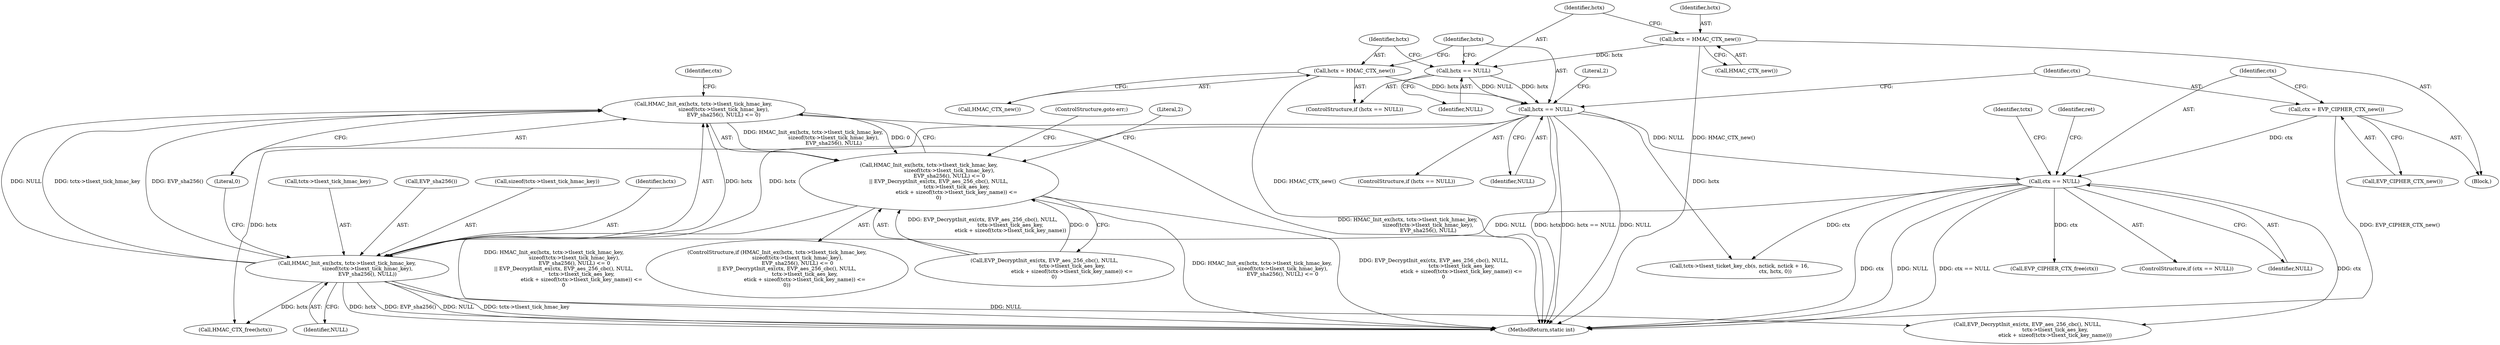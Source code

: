 digraph "0_openssl_e97763c92c655dcf4af2860b3abd2bc4c8a267f9@API" {
"1000232" [label="(Call,HMAC_Init_ex(hctx, tctx->tlsext_tick_hmac_key,\n                         sizeof(tctx->tlsext_tick_hmac_key),\n                         EVP_sha256(), NULL) <= 0)"];
"1000233" [label="(Call,HMAC_Init_ex(hctx, tctx->tlsext_tick_hmac_key,\n                         sizeof(tctx->tlsext_tick_hmac_key),\n                         EVP_sha256(), NULL))"];
"1000148" [label="(Call,hctx == NULL)"];
"1000141" [label="(Call,hctx == NULL)"];
"1000137" [label="(Call,hctx = HMAC_CTX_new())"];
"1000144" [label="(Call,hctx = HMAC_CTX_new())"];
"1000158" [label="(Call,ctx == NULL)"];
"1000154" [label="(Call,ctx = EVP_CIPHER_CTX_new())"];
"1000231" [label="(Call,HMAC_Init_ex(hctx, tctx->tlsext_tick_hmac_key,\n                         sizeof(tctx->tlsext_tick_hmac_key),\n                         EVP_sha256(), NULL) <= 0\n            || EVP_DecryptInit_ex(ctx, EVP_aes_256_cbc(), NULL,\n                                  tctx->tlsext_tick_aes_key,\n                                  etick + sizeof(tctx->tlsext_tick_key_name)) <=\n            0)"];
"1000265" [label="(Call,EVP_CIPHER_CTX_free(ctx))"];
"1000142" [label="(Identifier,hctx)"];
"1000247" [label="(Identifier,ctx)"];
"1000138" [label="(Identifier,hctx)"];
"1000244" [label="(Literal,0)"];
"1000267" [label="(Call,HMAC_CTX_free(hctx))"];
"1000145" [label="(Identifier,hctx)"];
"1000235" [label="(Call,tctx->tlsext_tick_hmac_key)"];
"1000243" [label="(Identifier,NULL)"];
"1000163" [label="(Identifier,ret)"];
"1000242" [label="(Call,EVP_sha256())"];
"1000232" [label="(Call,HMAC_Init_ex(hctx, tctx->tlsext_tick_hmac_key,\n                         sizeof(tctx->tlsext_tick_hmac_key),\n                         EVP_sha256(), NULL) <= 0)"];
"1000157" [label="(ControlStructure,if (ctx == NULL))"];
"1000110" [label="(Block,)"];
"1000144" [label="(Call,hctx = HMAC_CTX_new())"];
"1000141" [label="(Call,hctx == NULL)"];
"1000230" [label="(ControlStructure,if (HMAC_Init_ex(hctx, tctx->tlsext_tick_hmac_key,\n                         sizeof(tctx->tlsext_tick_hmac_key),\n                         EVP_sha256(), NULL) <= 0\n            || EVP_DecryptInit_ex(ctx, EVP_aes_256_cbc(), NULL,\n                                  tctx->tlsext_tick_aes_key,\n                                  etick + sizeof(tctx->tlsext_tick_key_name)) <=\n            0))"];
"1000147" [label="(ControlStructure,if (hctx == NULL))"];
"1000137" [label="(Call,hctx = HMAC_CTX_new())"];
"1000156" [label="(Call,EVP_CIPHER_CTX_new())"];
"1000150" [label="(Identifier,NULL)"];
"1000263" [label="(Literal,2)"];
"1000159" [label="(Identifier,ctx)"];
"1000246" [label="(Call,EVP_DecryptInit_ex(ctx, EVP_aes_256_cbc(), NULL,\n                                  tctx->tlsext_tick_aes_key,\n                                  etick + sizeof(tctx->tlsext_tick_key_name)))"];
"1000149" [label="(Identifier,hctx)"];
"1000238" [label="(Call,sizeof(tctx->tlsext_tick_hmac_key))"];
"1000231" [label="(Call,HMAC_Init_ex(hctx, tctx->tlsext_tick_hmac_key,\n                         sizeof(tctx->tlsext_tick_hmac_key),\n                         EVP_sha256(), NULL) <= 0\n            || EVP_DecryptInit_ex(ctx, EVP_aes_256_cbc(), NULL,\n                                  tctx->tlsext_tick_aes_key,\n                                  etick + sizeof(tctx->tlsext_tick_key_name)) <=\n            0)"];
"1000158" [label="(Call,ctx == NULL)"];
"1000181" [label="(Call,tctx->tlsext_ticket_key_cb(s, nctick, nctick + 16,\n                                            ctx, hctx, 0))"];
"1000261" [label="(ControlStructure,goto err;)"];
"1000271" [label="(MethodReturn,static int)"];
"1000245" [label="(Call,EVP_DecryptInit_ex(ctx, EVP_aes_256_cbc(), NULL,\n                                  tctx->tlsext_tick_aes_key,\n                                  etick + sizeof(tctx->tlsext_tick_key_name)) <=\n            0)"];
"1000233" [label="(Call,HMAC_Init_ex(hctx, tctx->tlsext_tick_hmac_key,\n                         sizeof(tctx->tlsext_tick_hmac_key),\n                         EVP_sha256(), NULL))"];
"1000234" [label="(Identifier,hctx)"];
"1000148" [label="(Call,hctx == NULL)"];
"1000155" [label="(Identifier,ctx)"];
"1000139" [label="(Call,HMAC_CTX_new())"];
"1000169" [label="(Identifier,tctx)"];
"1000143" [label="(Identifier,NULL)"];
"1000160" [label="(Identifier,NULL)"];
"1000154" [label="(Call,ctx = EVP_CIPHER_CTX_new())"];
"1000146" [label="(Call,HMAC_CTX_new())"];
"1000153" [label="(Literal,2)"];
"1000140" [label="(ControlStructure,if (hctx == NULL))"];
"1000232" -> "1000231"  [label="AST: "];
"1000232" -> "1000244"  [label="CFG: "];
"1000233" -> "1000232"  [label="AST: "];
"1000244" -> "1000232"  [label="AST: "];
"1000247" -> "1000232"  [label="CFG: "];
"1000231" -> "1000232"  [label="CFG: "];
"1000232" -> "1000271"  [label="DDG: HMAC_Init_ex(hctx, tctx->tlsext_tick_hmac_key,\n                         sizeof(tctx->tlsext_tick_hmac_key),\n                         EVP_sha256(), NULL)"];
"1000232" -> "1000231"  [label="DDG: HMAC_Init_ex(hctx, tctx->tlsext_tick_hmac_key,\n                         sizeof(tctx->tlsext_tick_hmac_key),\n                         EVP_sha256(), NULL)"];
"1000232" -> "1000231"  [label="DDG: 0"];
"1000233" -> "1000232"  [label="DDG: hctx"];
"1000233" -> "1000232"  [label="DDG: NULL"];
"1000233" -> "1000232"  [label="DDG: tctx->tlsext_tick_hmac_key"];
"1000233" -> "1000232"  [label="DDG: EVP_sha256()"];
"1000233" -> "1000243"  [label="CFG: "];
"1000234" -> "1000233"  [label="AST: "];
"1000235" -> "1000233"  [label="AST: "];
"1000238" -> "1000233"  [label="AST: "];
"1000242" -> "1000233"  [label="AST: "];
"1000243" -> "1000233"  [label="AST: "];
"1000244" -> "1000233"  [label="CFG: "];
"1000233" -> "1000271"  [label="DDG: tctx->tlsext_tick_hmac_key"];
"1000233" -> "1000271"  [label="DDG: hctx"];
"1000233" -> "1000271"  [label="DDG: EVP_sha256()"];
"1000233" -> "1000271"  [label="DDG: NULL"];
"1000148" -> "1000233"  [label="DDG: hctx"];
"1000158" -> "1000233"  [label="DDG: NULL"];
"1000233" -> "1000246"  [label="DDG: NULL"];
"1000233" -> "1000267"  [label="DDG: hctx"];
"1000148" -> "1000147"  [label="AST: "];
"1000148" -> "1000150"  [label="CFG: "];
"1000149" -> "1000148"  [label="AST: "];
"1000150" -> "1000148"  [label="AST: "];
"1000153" -> "1000148"  [label="CFG: "];
"1000155" -> "1000148"  [label="CFG: "];
"1000148" -> "1000271"  [label="DDG: hctx"];
"1000148" -> "1000271"  [label="DDG: hctx == NULL"];
"1000148" -> "1000271"  [label="DDG: NULL"];
"1000141" -> "1000148"  [label="DDG: hctx"];
"1000141" -> "1000148"  [label="DDG: NULL"];
"1000144" -> "1000148"  [label="DDG: hctx"];
"1000148" -> "1000158"  [label="DDG: NULL"];
"1000148" -> "1000181"  [label="DDG: hctx"];
"1000148" -> "1000267"  [label="DDG: hctx"];
"1000141" -> "1000140"  [label="AST: "];
"1000141" -> "1000143"  [label="CFG: "];
"1000142" -> "1000141"  [label="AST: "];
"1000143" -> "1000141"  [label="AST: "];
"1000145" -> "1000141"  [label="CFG: "];
"1000149" -> "1000141"  [label="CFG: "];
"1000137" -> "1000141"  [label="DDG: hctx"];
"1000137" -> "1000110"  [label="AST: "];
"1000137" -> "1000139"  [label="CFG: "];
"1000138" -> "1000137"  [label="AST: "];
"1000139" -> "1000137"  [label="AST: "];
"1000142" -> "1000137"  [label="CFG: "];
"1000137" -> "1000271"  [label="DDG: HMAC_CTX_new()"];
"1000144" -> "1000140"  [label="AST: "];
"1000144" -> "1000146"  [label="CFG: "];
"1000145" -> "1000144"  [label="AST: "];
"1000146" -> "1000144"  [label="AST: "];
"1000149" -> "1000144"  [label="CFG: "];
"1000144" -> "1000271"  [label="DDG: HMAC_CTX_new()"];
"1000158" -> "1000157"  [label="AST: "];
"1000158" -> "1000160"  [label="CFG: "];
"1000159" -> "1000158"  [label="AST: "];
"1000160" -> "1000158"  [label="AST: "];
"1000163" -> "1000158"  [label="CFG: "];
"1000169" -> "1000158"  [label="CFG: "];
"1000158" -> "1000271"  [label="DDG: ctx"];
"1000158" -> "1000271"  [label="DDG: NULL"];
"1000158" -> "1000271"  [label="DDG: ctx == NULL"];
"1000154" -> "1000158"  [label="DDG: ctx"];
"1000158" -> "1000181"  [label="DDG: ctx"];
"1000158" -> "1000246"  [label="DDG: ctx"];
"1000158" -> "1000265"  [label="DDG: ctx"];
"1000154" -> "1000110"  [label="AST: "];
"1000154" -> "1000156"  [label="CFG: "];
"1000155" -> "1000154"  [label="AST: "];
"1000156" -> "1000154"  [label="AST: "];
"1000159" -> "1000154"  [label="CFG: "];
"1000154" -> "1000271"  [label="DDG: EVP_CIPHER_CTX_new()"];
"1000231" -> "1000230"  [label="AST: "];
"1000231" -> "1000245"  [label="CFG: "];
"1000245" -> "1000231"  [label="AST: "];
"1000261" -> "1000231"  [label="CFG: "];
"1000263" -> "1000231"  [label="CFG: "];
"1000231" -> "1000271"  [label="DDG: HMAC_Init_ex(hctx, tctx->tlsext_tick_hmac_key,\n                         sizeof(tctx->tlsext_tick_hmac_key),\n                         EVP_sha256(), NULL) <= 0\n            || EVP_DecryptInit_ex(ctx, EVP_aes_256_cbc(), NULL,\n                                  tctx->tlsext_tick_aes_key,\n                                  etick + sizeof(tctx->tlsext_tick_key_name)) <=\n            0"];
"1000231" -> "1000271"  [label="DDG: HMAC_Init_ex(hctx, tctx->tlsext_tick_hmac_key,\n                         sizeof(tctx->tlsext_tick_hmac_key),\n                         EVP_sha256(), NULL) <= 0"];
"1000231" -> "1000271"  [label="DDG: EVP_DecryptInit_ex(ctx, EVP_aes_256_cbc(), NULL,\n                                  tctx->tlsext_tick_aes_key,\n                                  etick + sizeof(tctx->tlsext_tick_key_name)) <=\n            0"];
"1000245" -> "1000231"  [label="DDG: EVP_DecryptInit_ex(ctx, EVP_aes_256_cbc(), NULL,\n                                  tctx->tlsext_tick_aes_key,\n                                  etick + sizeof(tctx->tlsext_tick_key_name))"];
"1000245" -> "1000231"  [label="DDG: 0"];
}
